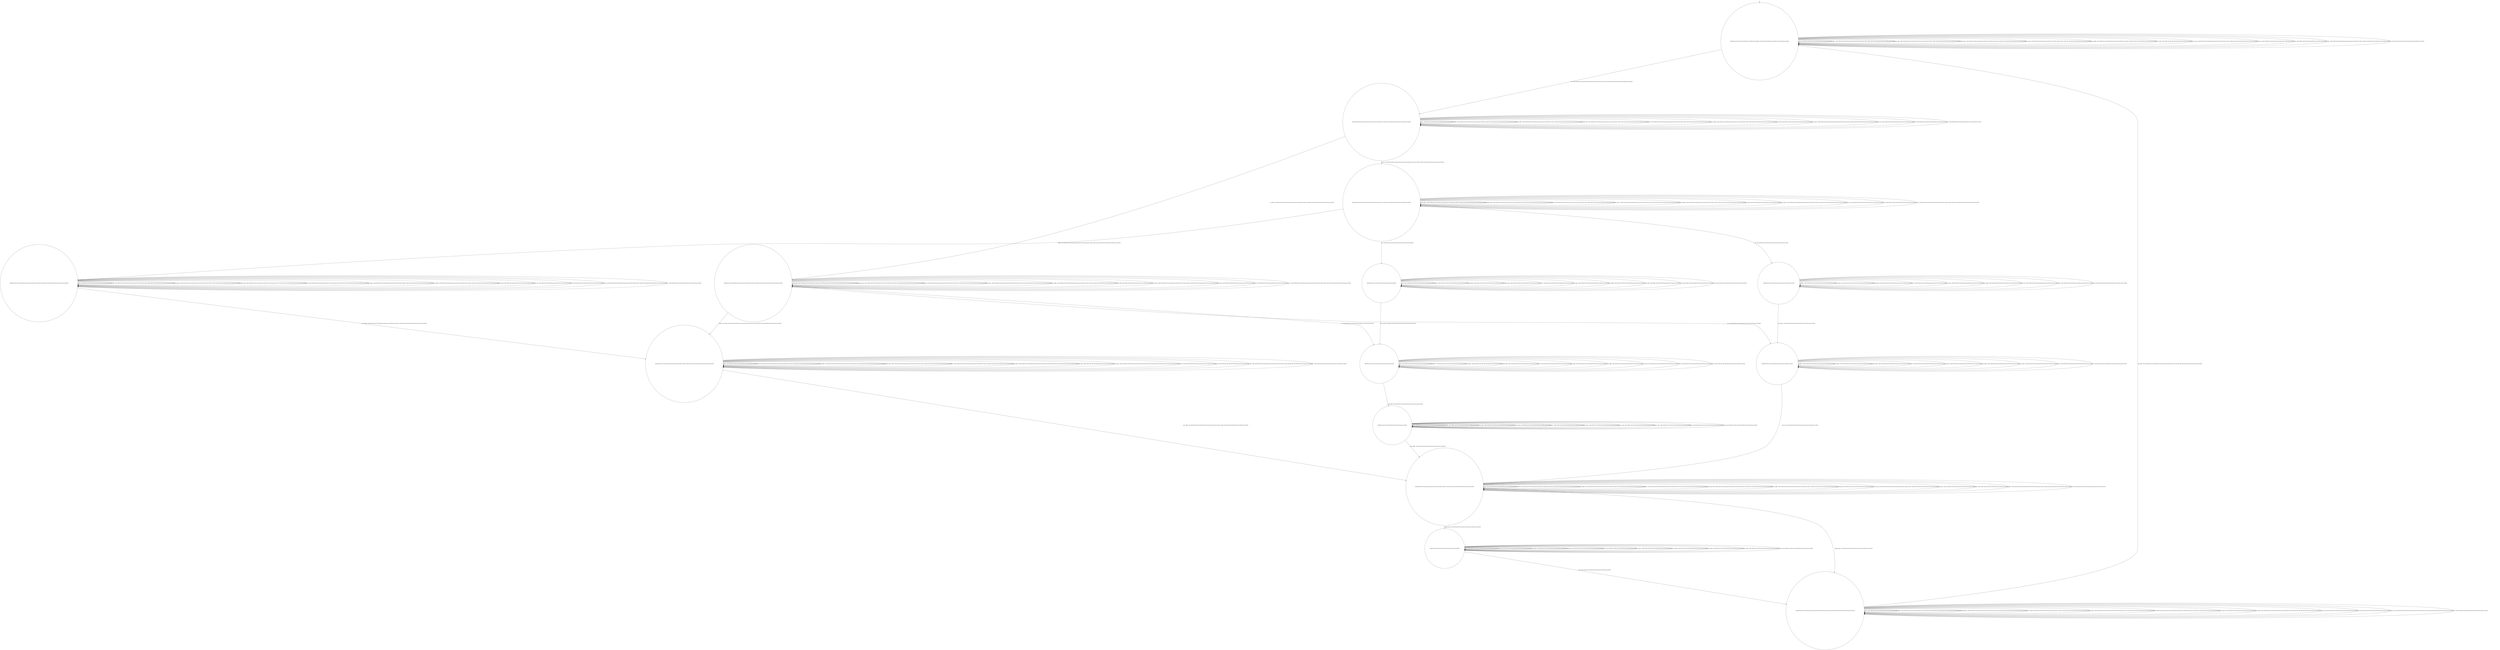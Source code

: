 digraph g {
	edge [lblstyle="above, sloped"];
	s0 [shape="circle" label="0@[((DOL and COF and CAP and TON and not TEA and not EUR) or (EUR and COF and TEA and not DOL and not TON and not CAP))]"];
	s1 [shape="circle" label="1@[((EUR and COF and TEA and not DOL and not TON and not CAP) or (DOL and COF and CAP and TON and not TEA and not EUR))]"];
	s2 [shape="circle" label="2@[((EUR and COF and TEA and not DOL and not TON and not CAP) or (DOL and COF and CAP and TON and not TEA and not EUR))]"];
	s3 [shape="circle" label="3@[((EUR and COF and TEA and not DOL and not TON and not CAP) or (DOL and COF and CAP and TON and not TEA and not EUR))]"];
	s4 [shape="circle" label="4@[((DOL and COF and CAP and TON and not TEA and not EUR))]"];
	s5 [shape="circle" label="5@[((EUR and COF and TEA and not DOL and not TON and not CAP) or (DOL and COF and CAP and TON and not TEA and not EUR))]"];
	s6 [shape="circle" label="6@[((DOL and COF and CAP and TON and not TEA and not EUR))]"];
	s7 [shape="circle" label="7@[((EUR and COF and TEA and not DOL and not TON and not CAP) or (DOL and COF and CAP and TON and not TEA and not EUR))]"];
	s8 [shape="circle" label="8@[((EUR and COF and TEA and not DOL and not TON and not CAP) or (DOL and COF and CAP and TON and not TEA and not EUR))]"];
	s9 [shape="circle" label="9@[((DOL and COF and CAP and TON and not TEA and not EUR))]"];
	s10 [shape="circle" label="10@[((DOL and COF and CAP and TON and not TEA and not EUR))]"];
	s11 [shape="circle" label="11@[((EUR and COF and TEA and not DOL and not TON and not CAP) or (DOL and COF and CAP and TON and not TEA and not EUR))]"];
	s12 [shape="circle" label="12@[((EUR and COF and TEA and not DOL and not TON and not CAP))]"];
	s13 [shape="circle" label="13@[((EUR and COF and TEA and not DOL and not TON and not CAP))]"];
	s0 -> s0 [label="cap / nok() [((DOL and COF and CAP and TON and not TEA and not EUR))]"];
	s0 -> s0 [label="coffee / nok() [((EUR and COF and TEA and not DOL and not TON and not CAP) or (DOL and COF and CAP and TON and not TEA and not EUR))]"];
	s0 -> s0 [label="cup_taken / nok() [((EUR and COF and TEA and not DOL and not TON and not CAP) or (DOL and COF and CAP and TON and not TEA and not EUR))]"];
	s0 -> s0 [label="display_done / nok() [((EUR and COF and TEA and not DOL and not TON and not CAP) or (DOL and COF and CAP and TON and not TEA and not EUR))]"];
	s0 -> s1 [label="euro / ok() [((EUR and COF and TEA and not DOL and not TON and not CAP) or (DOL and COF and CAP and TON and not TEA and not EUR))]"];
	s0 -> s0 [label="no_sugar / nok() [((EUR and COF and TEA and not DOL and not TON and not CAP) or (DOL and COF and CAP and TON and not TEA and not EUR))]"];
	s0 -> s0 [label="pour_coffee / nok() [((EUR and COF and TEA and not DOL and not TON and not CAP) or (DOL and COF and CAP and TON and not TEA and not EUR))]"];
	s0 -> s0 [label="pour_milk / nok() [((DOL and COF and CAP and TON and not TEA and not EUR))]"];
	s0 -> s0 [label="pour_sugar / nok() [((EUR and COF and TEA and not DOL and not TON and not CAP) or (DOL and COF and CAP and TON and not TEA and not EUR))]"];
	s0 -> s0 [label="pour_tea / nok() [((EUR and COF and TEA and not DOL and not TON and not CAP))]"];
	s0 -> s0 [label="ring / nok() [((DOL and COF and CAP and TON and not TEA and not EUR))]"];
	s0 -> s0 [label="sugar / nok() [((EUR and COF and TEA and not DOL and not TON and not CAP) or (DOL and COF and CAP and TON and not TEA and not EUR))]"];
	s0 -> s0 [label="tea / nok() [((EUR and COF and TEA and not DOL and not TON and not CAP))]"];
	s1 -> s1 [label="cap / nok() [((DOL and COF and CAP and TON and not TEA and not EUR))]"];
	s1 -> s1 [label="coffee / nok() [((EUR and COF and TEA and not DOL and not TON and not CAP) or (DOL and COF and CAP and TON and not TEA and not EUR))]"];
	s1 -> s1 [label="cup_taken / nok() [((EUR and COF and TEA and not DOL and not TON and not CAP) or (DOL and COF and CAP and TON and not TEA and not EUR))]"];
	s1 -> s1 [label="display_done / nok() [((EUR and COF and TEA and not DOL and not TON and not CAP) or (DOL and COF and CAP and TON and not TEA and not EUR))]"];
	s1 -> s1 [label="euro / nok() [((EUR and COF and TEA and not DOL and not TON and not CAP) or (DOL and COF and CAP and TON and not TEA and not EUR))]"];
	s1 -> s2 [label="no_sugar / ok() [((EUR and COF and TEA and not DOL and not TON and not CAP) or (DOL and COF and CAP and TON and not TEA and not EUR))]"];
	s1 -> s1 [label="pour_coffee / nok() [((EUR and COF and TEA and not DOL and not TON and not CAP) or (DOL and COF and CAP and TON and not TEA and not EUR))]"];
	s1 -> s1 [label="pour_milk / nok() [((DOL and COF and CAP and TON and not TEA and not EUR))]"];
	s1 -> s1 [label="pour_sugar / nok() [((EUR and COF and TEA and not DOL and not TON and not CAP) or (DOL and COF and CAP and TON and not TEA and not EUR))]"];
	s1 -> s1 [label="pour_tea / nok() [((EUR and COF and TEA and not DOL and not TON and not CAP))]"];
	s1 -> s1 [label="ring / nok() [((DOL and COF and CAP and TON and not TEA and not EUR))]"];
	s1 -> s3 [label="sugar / ok() [((EUR and COF and TEA and not DOL and not TON and not CAP) or (DOL and COF and CAP and TON and not TEA and not EUR))]"];
	s1 -> s1 [label="tea / nok() [((EUR and COF and TEA and not DOL and not TON and not CAP))]"];
	s2 -> s6 [label="cap / ok() [((DOL and COF and CAP and TON and not TEA and not EUR))]"];
	s2 -> s7 [label="coffee / ok() [((EUR and COF and TEA and not DOL and not TON and not CAP) or (DOL and COF and CAP and TON and not TEA and not EUR))]"];
	s2 -> s2 [label="cup_taken / nok() [((EUR and COF and TEA and not DOL and not TON and not CAP) or (DOL and COF and CAP and TON and not TEA and not EUR))]"];
	s2 -> s2 [label="display_done / nok() [((EUR and COF and TEA and not DOL and not TON and not CAP) or (DOL and COF and CAP and TON and not TEA and not EUR))]"];
	s2 -> s2 [label="euro / nok() [((EUR and COF and TEA and not DOL and not TON and not CAP) or (DOL and COF and CAP and TON and not TEA and not EUR))]"];
	s2 -> s2 [label="no_sugar / nok() [((EUR and COF and TEA and not DOL and not TON and not CAP) or (DOL and COF and CAP and TON and not TEA and not EUR))]"];
	s2 -> s2 [label="pour_coffee / nok() [((EUR and COF and TEA and not DOL and not TON and not CAP) or (DOL and COF and CAP and TON and not TEA and not EUR))]"];
	s2 -> s2 [label="pour_milk / nok() [((DOL and COF and CAP and TON and not TEA and not EUR))]"];
	s2 -> s2 [label="pour_sugar / nok() [((EUR and COF and TEA and not DOL and not TON and not CAP) or (DOL and COF and CAP and TON and not TEA and not EUR))]"];
	s2 -> s2 [label="pour_tea / nok() [((EUR and COF and TEA and not DOL and not TON and not CAP))]"];
	s2 -> s2 [label="ring / nok() [((DOL and COF and CAP and TON and not TEA and not EUR))]"];
	s2 -> s2 [label="sugar / void() [((EUR and COF and TEA and not DOL and not TON and not CAP) or (DOL and COF and CAP and TON and not TEA and not EUR))]"];
	s2 -> s13 [label="tea / ok() [((EUR and COF and TEA and not DOL and not TON and not CAP))]"];
	s3 -> s4 [label="cap / ok() [((DOL and COF and CAP and TON and not TEA and not EUR))]"];
	s3 -> s5 [label="coffee / ok() [((EUR and COF and TEA and not DOL and not TON and not CAP) or (DOL and COF and CAP and TON and not TEA and not EUR))]"];
	s3 -> s3 [label="cup_taken / nok() [((EUR and COF and TEA and not DOL and not TON and not CAP) or (DOL and COF and CAP and TON and not TEA and not EUR))]"];
	s3 -> s3 [label="display_done / nok() [((EUR and COF and TEA and not DOL and not TON and not CAP) or (DOL and COF and CAP and TON and not TEA and not EUR))]"];
	s3 -> s3 [label="euro / nok() [((EUR and COF and TEA and not DOL and not TON and not CAP) or (DOL and COF and CAP and TON and not TEA and not EUR))]"];
	s3 -> s3 [label="no_sugar / void() [((EUR and COF and TEA and not DOL and not TON and not CAP) or (DOL and COF and CAP and TON and not TEA and not EUR))]"];
	s3 -> s3 [label="pour_coffee / nok() [((EUR and COF and TEA and not DOL and not TON and not CAP) or (DOL and COF and CAP and TON and not TEA and not EUR))]"];
	s3 -> s3 [label="pour_milk / nok() [((DOL and COF and CAP and TON and not TEA and not EUR))]"];
	s3 -> s3 [label="pour_sugar / nok() [((EUR and COF and TEA and not DOL and not TON and not CAP) or (DOL and COF and CAP and TON and not TEA and not EUR))]"];
	s3 -> s3 [label="pour_tea / nok() [((EUR and COF and TEA and not DOL and not TON and not CAP))]"];
	s3 -> s3 [label="ring / nok() [((DOL and COF and CAP and TON and not TEA and not EUR))]"];
	s3 -> s3 [label="sugar / nok() [((EUR and COF and TEA and not DOL and not TON and not CAP) or (DOL and COF and CAP and TON and not TEA and not EUR))]"];
	s3 -> s12 [label="tea / ok() [((EUR and COF and TEA and not DOL and not TON and not CAP))]"];
	s4 -> s4 [label="cap / nok() [((DOL and COF and CAP and TON and not TEA and not EUR))]"];
	s4 -> s4 [label="coffee / void() [((DOL and COF and CAP and TON and not TEA and not EUR))]"];
	s4 -> s4 [label="cup_taken / nok() [((DOL and COF and CAP and TON and not TEA and not EUR))]"];
	s4 -> s4 [label="display_done / nok() [((DOL and COF and CAP and TON and not TEA and not EUR))]"];
	s4 -> s4 [label="euro / nok() [((DOL and COF and CAP and TON and not TEA and not EUR))]"];
	s4 -> s4 [label="no_sugar / nok() [((DOL and COF and CAP and TON and not TEA and not EUR))]"];
	s4 -> s4 [label="pour_coffee / nok() [((DOL and COF and CAP and TON and not TEA and not EUR))]"];
	s4 -> s4 [label="pour_milk / nok() [((DOL and COF and CAP and TON and not TEA and not EUR))]"];
	s4 -> s6 [label="pour_sugar / ok() [((DOL and COF and CAP and TON and not TEA and not EUR))]"];
	s4 -> s4 [label="ring / nok() [((DOL and COF and CAP and TON and not TEA and not EUR))]"];
	s4 -> s4 [label="sugar / nok() [((DOL and COF and CAP and TON and not TEA and not EUR))]"];
	s5 -> s5 [label="cap / void() [((DOL and COF and CAP and TON and not TEA and not EUR))]"];
	s5 -> s5 [label="coffee / nok() [((EUR and COF and TEA and not DOL and not TON and not CAP) or (DOL and COF and CAP and TON and not TEA and not EUR))]"];
	s5 -> s5 [label="cup_taken / nok() [((EUR and COF and TEA and not DOL and not TON and not CAP) or (DOL and COF and CAP and TON and not TEA and not EUR))]"];
	s5 -> s5 [label="display_done / nok() [((EUR and COF and TEA and not DOL and not TON and not CAP) or (DOL and COF and CAP and TON and not TEA and not EUR))]"];
	s5 -> s5 [label="euro / nok() [((EUR and COF and TEA and not DOL and not TON and not CAP) or (DOL and COF and CAP and TON and not TEA and not EUR))]"];
	s5 -> s5 [label="no_sugar / nok() [((EUR and COF and TEA and not DOL and not TON and not CAP) or (DOL and COF and CAP and TON and not TEA and not EUR))]"];
	s5 -> s5 [label="pour_coffee / nok() [((EUR and COF and TEA and not DOL and not TON and not CAP) or (DOL and COF and CAP and TON and not TEA and not EUR))]"];
	s5 -> s5 [label="pour_milk / nok() [((DOL and COF and CAP and TON and not TEA and not EUR))]"];
	s5 -> s7 [label="pour_sugar / ok() [((EUR and COF and TEA and not DOL and not TON and not CAP) or (DOL and COF and CAP and TON and not TEA and not EUR))]"];
	s5 -> s5 [label="pour_tea / nok() [((EUR and COF and TEA and not DOL and not TON and not CAP))]"];
	s5 -> s5 [label="ring / nok() [((DOL and COF and CAP and TON and not TEA and not EUR))]"];
	s5 -> s5 [label="sugar / nok() [((EUR and COF and TEA and not DOL and not TON and not CAP) or (DOL and COF and CAP and TON and not TEA and not EUR))]"];
	s5 -> s5 [label="tea / void() [((EUR and COF and TEA and not DOL and not TON and not CAP))]"];
	s6 -> s6 [label="cap / nok() [((DOL and COF and CAP and TON and not TEA and not EUR))]"];
	s6 -> s6 [label="coffee / void() [((DOL and COF and CAP and TON and not TEA and not EUR))]"];
	s6 -> s6 [label="cup_taken / nok() [((DOL and COF and CAP and TON and not TEA and not EUR))]"];
	s6 -> s6 [label="display_done / nok() [((DOL and COF and CAP and TON and not TEA and not EUR))]"];
	s6 -> s6 [label="euro / nok() [((DOL and COF and CAP and TON and not TEA and not EUR))]"];
	s6 -> s6 [label="no_sugar / nok() [((DOL and COF and CAP and TON and not TEA and not EUR))]"];
	s6 -> s6 [label="pour_coffee / nok() [((DOL and COF and CAP and TON and not TEA and not EUR))]"];
	s6 -> s9 [label="pour_milk / ok() [((DOL and COF and CAP and TON and not TEA and not EUR))]"];
	s6 -> s6 [label="pour_sugar / nok() [((DOL and COF and CAP and TON and not TEA and not EUR))]"];
	s6 -> s6 [label="ring / nok() [((DOL and COF and CAP and TON and not TEA and not EUR))]"];
	s6 -> s6 [label="sugar / nok() [((DOL and COF and CAP and TON and not TEA and not EUR))]"];
	s7 -> s7 [label="cap / void() [((DOL and COF and CAP and TON and not TEA and not EUR))]"];
	s7 -> s7 [label="coffee / nok() [((EUR and COF and TEA and not DOL and not TON and not CAP) or (DOL and COF and CAP and TON and not TEA and not EUR))]"];
	s7 -> s7 [label="cup_taken / nok() [((EUR and COF and TEA and not DOL and not TON and not CAP) or (DOL and COF and CAP and TON and not TEA and not EUR))]"];
	s7 -> s7 [label="display_done / nok() [((EUR and COF and TEA and not DOL and not TON and not CAP) or (DOL and COF and CAP and TON and not TEA and not EUR))]"];
	s7 -> s7 [label="euro / nok() [((EUR and COF and TEA and not DOL and not TON and not CAP) or (DOL and COF and CAP and TON and not TEA and not EUR))]"];
	s7 -> s7 [label="no_sugar / nok() [((EUR and COF and TEA and not DOL and not TON and not CAP) or (DOL and COF and CAP and TON and not TEA and not EUR))]"];
	s7 -> s8 [label="pour_coffee / ok() [((EUR and COF and TEA and not DOL and not TON and not CAP) or (DOL and COF and CAP and TON and not TEA and not EUR))]"];
	s7 -> s7 [label="pour_milk / nok() [((DOL and COF and CAP and TON and not TEA and not EUR))]"];
	s7 -> s7 [label="pour_sugar / nok() [((EUR and COF and TEA and not DOL and not TON and not CAP) or (DOL and COF and CAP and TON and not TEA and not EUR))]"];
	s7 -> s7 [label="pour_tea / nok() [((EUR and COF and TEA and not DOL and not TON and not CAP))]"];
	s7 -> s7 [label="ring / nok() [((DOL and COF and CAP and TON and not TEA and not EUR))]"];
	s7 -> s7 [label="sugar / nok() [((EUR and COF and TEA and not DOL and not TON and not CAP) or (DOL and COF and CAP and TON and not TEA and not EUR))]"];
	s7 -> s7 [label="tea / void() [((EUR and COF and TEA and not DOL and not TON and not CAP))]"];
	s8 -> s8 [label="cap / nok() [((DOL and COF and CAP and TON and not TEA and not EUR))]"];
	s8 -> s8 [label="coffee / nok() [((EUR and COF and TEA and not DOL and not TON and not CAP) or (DOL and COF and CAP and TON and not TEA and not EUR))]"];
	s8 -> s8 [label="cup_taken / nok() [((EUR and COF and TEA and not DOL and not TON and not CAP) or (DOL and COF and CAP and TON and not TEA and not EUR))]"];
	s8 -> s10 [label="display_done / ok() [((DOL and COF and CAP and TON and not TEA and not EUR))]"];
	s8 -> s11 [label="display_done / ok() [((EUR and COF and TEA and not DOL and not TON and not CAP))]"];
	s8 -> s8 [label="euro / nok() [((EUR and COF and TEA and not DOL and not TON and not CAP) or (DOL and COF and CAP and TON and not TEA and not EUR))]"];
	s8 -> s8 [label="no_sugar / nok() [((EUR and COF and TEA and not DOL and not TON and not CAP) or (DOL and COF and CAP and TON and not TEA and not EUR))]"];
	s8 -> s8 [label="pour_coffee / nok() [((EUR and COF and TEA and not DOL and not TON and not CAP) or (DOL and COF and CAP and TON and not TEA and not EUR))]"];
	s8 -> s8 [label="pour_milk / nok() [((DOL and COF and CAP and TON and not TEA and not EUR))]"];
	s8 -> s8 [label="pour_sugar / nok() [((EUR and COF and TEA and not DOL and not TON and not CAP) or (DOL and COF and CAP and TON and not TEA and not EUR))]"];
	s8 -> s8 [label="pour_tea / nok() [((EUR and COF and TEA and not DOL and not TON and not CAP))]"];
	s8 -> s8 [label="ring / nok() [((DOL and COF and CAP and TON and not TEA and not EUR))]"];
	s8 -> s8 [label="sugar / nok() [((EUR and COF and TEA and not DOL and not TON and not CAP) or (DOL and COF and CAP and TON and not TEA and not EUR))]"];
	s8 -> s8 [label="tea / nok() [((EUR and COF and TEA and not DOL and not TON and not CAP))]"];
	s9 -> s9 [label="cap / nok() [((DOL and COF and CAP and TON and not TEA and not EUR))]"];
	s9 -> s9 [label="coffee / nok() [((DOL and COF and CAP and TON and not TEA and not EUR))]"];
	s9 -> s9 [label="cup_taken / nok() [((DOL and COF and CAP and TON and not TEA and not EUR))]"];
	s9 -> s9 [label="display_done / nok() [((DOL and COF and CAP and TON and not TEA and not EUR))]"];
	s9 -> s9 [label="euro / nok() [((DOL and COF and CAP and TON and not TEA and not EUR))]"];
	s9 -> s9 [label="no_sugar / nok() [((DOL and COF and CAP and TON and not TEA and not EUR))]"];
	s9 -> s8 [label="pour_coffee / ok() [((DOL and COF and CAP and TON and not TEA and not EUR))]"];
	s9 -> s9 [label="pour_milk / nok() [((DOL and COF and CAP and TON and not TEA and not EUR))]"];
	s9 -> s9 [label="pour_sugar / nok() [((DOL and COF and CAP and TON and not TEA and not EUR))]"];
	s9 -> s9 [label="ring / nok() [((DOL and COF and CAP and TON and not TEA and not EUR))]"];
	s9 -> s9 [label="sugar / nok() [((DOL and COF and CAP and TON and not TEA and not EUR))]"];
	s10 -> s10 [label="cap / nok() [((DOL and COF and CAP and TON and not TEA and not EUR))]"];
	s10 -> s10 [label="coffee / nok() [((DOL and COF and CAP and TON and not TEA and not EUR))]"];
	s10 -> s10 [label="cup_taken / nok() [((DOL and COF and CAP and TON and not TEA and not EUR))]"];
	s10 -> s10 [label="display_done / nok() [((DOL and COF and CAP and TON and not TEA and not EUR))]"];
	s10 -> s10 [label="euro / nok() [((DOL and COF and CAP and TON and not TEA and not EUR))]"];
	s10 -> s10 [label="no_sugar / nok() [((DOL and COF and CAP and TON and not TEA and not EUR))]"];
	s10 -> s10 [label="pour_coffee / nok() [((DOL and COF and CAP and TON and not TEA and not EUR))]"];
	s10 -> s10 [label="pour_milk / nok() [((DOL and COF and CAP and TON and not TEA and not EUR))]"];
	s10 -> s10 [label="pour_sugar / nok() [((DOL and COF and CAP and TON and not TEA and not EUR))]"];
	s10 -> s11 [label="ring / ok() [((DOL and COF and CAP and TON and not TEA and not EUR))]"];
	s10 -> s10 [label="sugar / nok() [((DOL and COF and CAP and TON and not TEA and not EUR))]"];
	s11 -> s11 [label="cap / nok() [((DOL and COF and CAP and TON and not TEA and not EUR))]"];
	s11 -> s11 [label="coffee / nok() [((EUR and COF and TEA and not DOL and not TON and not CAP) or (DOL and COF and CAP and TON and not TEA and not EUR))]"];
	s11 -> s0 [label="cup_taken / ok() [((EUR and COF and TEA and not DOL and not TON and not CAP) or (DOL and COF and CAP and TON and not TEA and not EUR))]"];
	s11 -> s11 [label="display_done / nok() [((EUR and COF and TEA and not DOL and not TON and not CAP) or (DOL and COF and CAP and TON and not TEA and not EUR))]"];
	s11 -> s11 [label="euro / nok() [((EUR and COF and TEA and not DOL and not TON and not CAP) or (DOL and COF and CAP and TON and not TEA and not EUR))]"];
	s11 -> s11 [label="no_sugar / nok() [((EUR and COF and TEA and not DOL and not TON and not CAP) or (DOL and COF and CAP and TON and not TEA and not EUR))]"];
	s11 -> s11 [label="pour_coffee / nok() [((EUR and COF and TEA and not DOL and not TON and not CAP) or (DOL and COF and CAP and TON and not TEA and not EUR))]"];
	s11 -> s11 [label="pour_milk / nok() [((DOL and COF and CAP and TON and not TEA and not EUR))]"];
	s11 -> s11 [label="pour_sugar / nok() [((EUR and COF and TEA and not DOL and not TON and not CAP) or (DOL and COF and CAP and TON and not TEA and not EUR))]"];
	s11 -> s11 [label="pour_tea / nok() [((EUR and COF and TEA and not DOL and not TON and not CAP))]"];
	s11 -> s11 [label="ring / nok() [((DOL and COF and CAP and TON and not TEA and not EUR))]"];
	s11 -> s11 [label="sugar / nok() [((EUR and COF and TEA and not DOL and not TON and not CAP) or (DOL and COF and CAP and TON and not TEA and not EUR))]"];
	s11 -> s11 [label="tea / nok() [((EUR and COF and TEA and not DOL and not TON and not CAP))]"];
	s12 -> s12 [label="coffee / void() [((EUR and COF and TEA and not DOL and not TON and not CAP))]"];
	s12 -> s12 [label="cup_taken / nok() [((EUR and COF and TEA and not DOL and not TON and not CAP))]"];
	s12 -> s12 [label="display_done / nok() [((EUR and COF and TEA and not DOL and not TON and not CAP))]"];
	s12 -> s12 [label="euro / nok() [((EUR and COF and TEA and not DOL and not TON and not CAP))]"];
	s12 -> s12 [label="no_sugar / nok() [((EUR and COF and TEA and not DOL and not TON and not CAP))]"];
	s12 -> s12 [label="pour_coffee / nok() [((EUR and COF and TEA and not DOL and not TON and not CAP))]"];
	s12 -> s13 [label="pour_sugar / ok() [((EUR and COF and TEA and not DOL and not TON and not CAP))]"];
	s12 -> s12 [label="pour_tea / nok() [((EUR and COF and TEA and not DOL and not TON and not CAP))]"];
	s12 -> s12 [label="sugar / nok() [((EUR and COF and TEA and not DOL and not TON and not CAP))]"];
	s12 -> s12 [label="tea / nok() [((EUR and COF and TEA and not DOL and not TON and not CAP))]"];
	s13 -> s13 [label="coffee / void() [((EUR and COF and TEA and not DOL and not TON and not CAP))]"];
	s13 -> s13 [label="cup_taken / nok() [((EUR and COF and TEA and not DOL and not TON and not CAP))]"];
	s13 -> s13 [label="display_done / nok() [((EUR and COF and TEA and not DOL and not TON and not CAP))]"];
	s13 -> s13 [label="euro / nok() [((EUR and COF and TEA and not DOL and not TON and not CAP))]"];
	s13 -> s13 [label="no_sugar / nok() [((EUR and COF and TEA and not DOL and not TON and not CAP))]"];
	s13 -> s13 [label="pour_coffee / nok() [((EUR and COF and TEA and not DOL and not TON and not CAP))]"];
	s13 -> s13 [label="pour_sugar / nok() [((EUR and COF and TEA and not DOL and not TON and not CAP))]"];
	s13 -> s8 [label="pour_tea / ok() [((EUR and COF and TEA and not DOL and not TON and not CAP))]"];
	s13 -> s13 [label="sugar / nok() [((EUR and COF and TEA and not DOL and not TON and not CAP))]"];
	s13 -> s13 [label="tea / nok() [((EUR and COF and TEA and not DOL and not TON and not CAP))]"];
	__start0 [label="" shape="none" width="0" height="0"];
	__start0 -> s0;
}